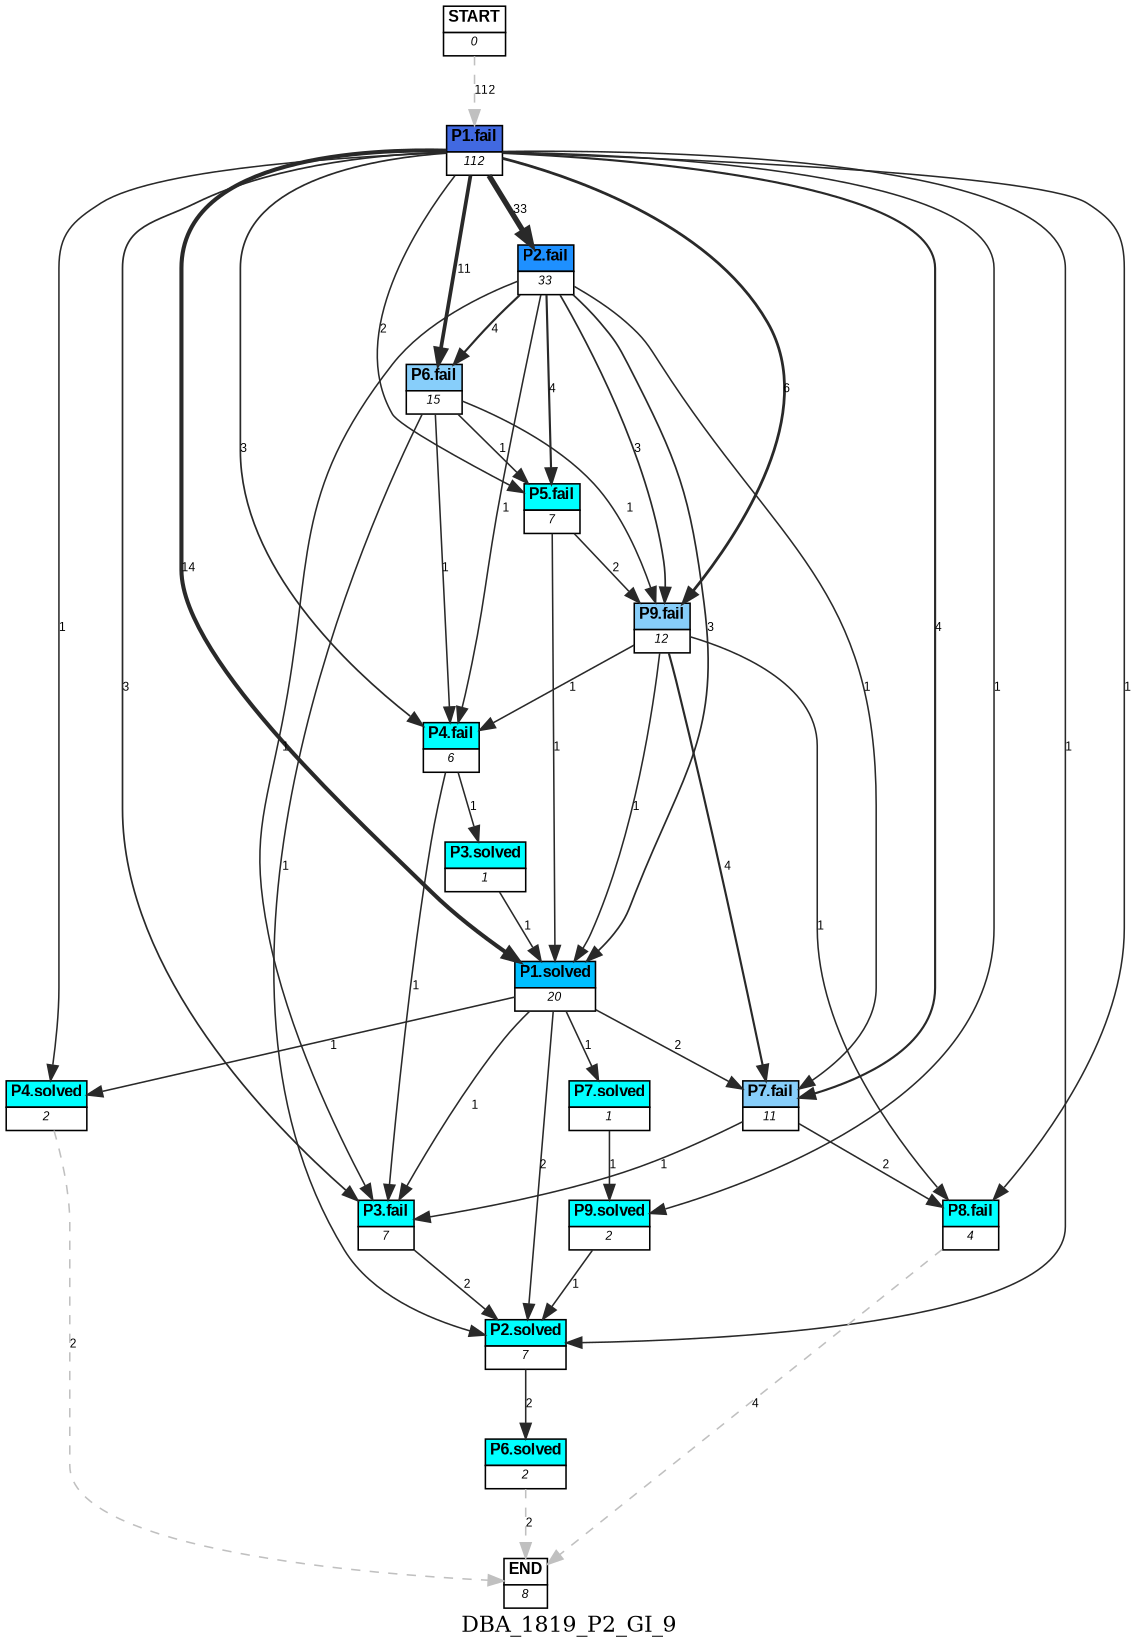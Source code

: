 digraph DBA_1819_P2_GI_9 {
	label=DBA_1819_P2_GI_9;
	dpi = 150
	size="16,11!";
	margin = 0;
"START" [shape=plain, label=<<table border="0" cellborder="1" cellspacing="0"><tr><td bgcolor="white"><FONT face="Arial" POINT-SIZE="10"><b>START</b></FONT></td></tr><tr><td bgcolor="white"><FONT face="Arial" POINT-SIZE="8"><i>0</i></FONT></td></tr></table>>]

"P1.fail" [shape=plain, label=<<table border="0" cellborder="1" cellspacing="0"><tr><td bgcolor="royalblue"><FONT face="Arial" POINT-SIZE="10"><b>P1.fail</b></FONT></td></tr><tr><td bgcolor="white"><FONT face="Arial" POINT-SIZE="8"><i>112</i></FONT></td></tr></table>>]

"P2.fail" [shape=plain, label=<<table border="0" cellborder="1" cellspacing="0"><tr><td bgcolor="dodgerblue"><FONT face="Arial" POINT-SIZE="10"><b>P2.fail</b></FONT></td></tr><tr><td bgcolor="white"><FONT face="Arial" POINT-SIZE="8"><i>33</i></FONT></td></tr></table>>]

"P6.fail" [shape=plain, label=<<table border="0" cellborder="1" cellspacing="0"><tr><td bgcolor="lightskyblue"><FONT face="Arial" POINT-SIZE="10"><b>P6.fail</b></FONT></td></tr><tr><td bgcolor="white"><FONT face="Arial" POINT-SIZE="8"><i>15</i></FONT></td></tr></table>>]

"P5.fail" [shape=plain, label=<<table border="0" cellborder="1" cellspacing="0"><tr><td bgcolor="aqua"><FONT face="Arial" POINT-SIZE="10"><b>P5.fail</b></FONT></td></tr><tr><td bgcolor="white"><FONT face="Arial" POINT-SIZE="8"><i>7</i></FONT></td></tr></table>>]

"P9.fail" [shape=plain, label=<<table border="0" cellborder="1" cellspacing="0"><tr><td bgcolor="lightskyblue"><FONT face="Arial" POINT-SIZE="10"><b>P9.fail</b></FONT></td></tr><tr><td bgcolor="white"><FONT face="Arial" POINT-SIZE="8"><i>12</i></FONT></td></tr></table>>]

"P7.fail" [shape=plain, label=<<table border="0" cellborder="1" cellspacing="0"><tr><td bgcolor="lightskyblue"><FONT face="Arial" POINT-SIZE="10"><b>P7.fail</b></FONT></td></tr><tr><td bgcolor="white"><FONT face="Arial" POINT-SIZE="8"><i>11</i></FONT></td></tr></table>>]

"P8.fail" [shape=plain, label=<<table border="0" cellborder="1" cellspacing="0"><tr><td bgcolor="aqua"><FONT face="Arial" POINT-SIZE="10"><b>P8.fail</b></FONT></td></tr><tr><td bgcolor="white"><FONT face="Arial" POINT-SIZE="8"><i>4</i></FONT></td></tr></table>>]

"P3.fail" [shape=plain, label=<<table border="0" cellborder="1" cellspacing="0"><tr><td bgcolor="aqua"><FONT face="Arial" POINT-SIZE="10"><b>P3.fail</b></FONT></td></tr><tr><td bgcolor="white"><FONT face="Arial" POINT-SIZE="8"><i>7</i></FONT></td></tr></table>>]

"P4.fail" [shape=plain, label=<<table border="0" cellborder="1" cellspacing="0"><tr><td bgcolor="aqua"><FONT face="Arial" POINT-SIZE="10"><b>P4.fail</b></FONT></td></tr><tr><td bgcolor="white"><FONT face="Arial" POINT-SIZE="8"><i>6</i></FONT></td></tr></table>>]

"P1.solved" [shape=plain, label=<<table border="0" cellborder="1" cellspacing="0"><tr><td bgcolor="deepskyblue"><FONT face="Arial" POINT-SIZE="10"><b>P1.solved</b></FONT></td></tr><tr><td bgcolor="white"><FONT face="Arial" POINT-SIZE="8"><i>20</i></FONT></td></tr></table>>]

"P2.solved" [shape=plain, label=<<table border="0" cellborder="1" cellspacing="0"><tr><td bgcolor="aqua"><FONT face="Arial" POINT-SIZE="10"><b>P2.solved</b></FONT></td></tr><tr><td bgcolor="white"><FONT face="Arial" POINT-SIZE="8"><i>7</i></FONT></td></tr></table>>]

"P4.solved" [shape=plain, label=<<table border="0" cellborder="1" cellspacing="0"><tr><td bgcolor="aqua"><FONT face="Arial" POINT-SIZE="10"><b>P4.solved</b></FONT></td></tr><tr><td bgcolor="white"><FONT face="Arial" POINT-SIZE="8"><i>2</i></FONT></td></tr></table>>]

"P3.solved" [shape=plain, label=<<table border="0" cellborder="1" cellspacing="0"><tr><td bgcolor="aqua"><FONT face="Arial" POINT-SIZE="10"><b>P3.solved</b></FONT></td></tr><tr><td bgcolor="white"><FONT face="Arial" POINT-SIZE="8"><i>1</i></FONT></td></tr></table>>]

"P6.solved" [shape=plain, label=<<table border="0" cellborder="1" cellspacing="0"><tr><td bgcolor="aqua"><FONT face="Arial" POINT-SIZE="10"><b>P6.solved</b></FONT></td></tr><tr><td bgcolor="white"><FONT face="Arial" POINT-SIZE="8"><i>2</i></FONT></td></tr></table>>]

"P7.solved" [shape=plain, label=<<table border="0" cellborder="1" cellspacing="0"><tr><td bgcolor="aqua"><FONT face="Arial" POINT-SIZE="10"><b>P7.solved</b></FONT></td></tr><tr><td bgcolor="white"><FONT face="Arial" POINT-SIZE="8"><i>1</i></FONT></td></tr></table>>]

"P9.solved" [shape=plain, label=<<table border="0" cellborder="1" cellspacing="0"><tr><td bgcolor="aqua"><FONT face="Arial" POINT-SIZE="10"><b>P9.solved</b></FONT></td></tr><tr><td bgcolor="white"><FONT face="Arial" POINT-SIZE="8"><i>2</i></FONT></td></tr></table>>]

"END" [shape=plain, label=<<table border="0" cellborder="1" cellspacing="0"><tr><td bgcolor="white"><FONT face="Arial" POINT-SIZE="10"><b>END</b></FONT></td></tr><tr><td bgcolor="white"><FONT face="Arial" POINT-SIZE="8"><i>8</i></FONT></td></tr></table>>]

"START" -> "P1.fail" [ style = dashed color=grey label ="112" labelfloat=false fontname="Arial" fontsize=8]

"P1.fail" -> "P2.fail" [ color=grey16 penwidth = "3.49650756146648"label ="33" labelfloat=false fontname="Arial" fontsize=8]

"P1.fail" -> "P6.fail" [ color=grey16 penwidth = "2.39789527279837"label ="11" labelfloat=false fontname="Arial" fontsize=8]

"P1.fail" -> "P5.fail" [ color=grey16 penwidth = "1"label ="2" labelfloat=false fontname="Arial" fontsize=8]

"P1.fail" -> "P9.fail" [ color=grey16 penwidth = "1.79175946922805"label ="6" labelfloat=false fontname="Arial" fontsize=8]

"P1.fail" -> "P7.fail" [ color=grey16 penwidth = "1.38629436111989"label ="4" labelfloat=false fontname="Arial" fontsize=8]

"P1.fail" -> "P8.fail" [ color=grey16 penwidth = "1"label ="1" labelfloat=false fontname="Arial" fontsize=8]

"P1.fail" -> "P3.fail" [ color=grey16 penwidth = "1.09861228866811"label ="3" labelfloat=false fontname="Arial" fontsize=8]

"P1.fail" -> "P4.fail" [ color=grey16 penwidth = "1.09861228866811"label ="3" labelfloat=false fontname="Arial" fontsize=8]

"P1.fail" -> "P1.solved" [ color=grey16 penwidth = "2.63905732961526"label ="14" labelfloat=false fontname="Arial" fontsize=8]

"P1.fail" -> "P2.solved" [ color=grey16 penwidth = "1"label ="1" labelfloat=false fontname="Arial" fontsize=8]

"P1.fail" -> "P4.solved" [ color=grey16 penwidth = "1"label ="1" labelfloat=false fontname="Arial" fontsize=8]

"P1.fail" -> "P9.solved" [ color=grey16 penwidth = "1"label ="1" labelfloat=false fontname="Arial" fontsize=8]

"P2.fail" -> "P6.fail" [ color=grey16 penwidth = "1.38629436111989"label ="4" labelfloat=false fontname="Arial" fontsize=8]

"P2.fail" -> "P5.fail" [ color=grey16 penwidth = "1.38629436111989"label ="4" labelfloat=false fontname="Arial" fontsize=8]

"P2.fail" -> "P9.fail" [ color=grey16 penwidth = "1.09861228866811"label ="3" labelfloat=false fontname="Arial" fontsize=8]

"P2.fail" -> "P7.fail" [ color=grey16 penwidth = "1"label ="1" labelfloat=false fontname="Arial" fontsize=8]

"P2.fail" -> "P3.fail" [ color=grey16 penwidth = "1"label ="1" labelfloat=false fontname="Arial" fontsize=8]

"P2.fail" -> "P4.fail" [ color=grey16 penwidth = "1"label ="1" labelfloat=false fontname="Arial" fontsize=8]

"P2.fail" -> "P1.solved" [ color=grey16 penwidth = "1.09861228866811"label ="3" labelfloat=false fontname="Arial" fontsize=8]

"P6.fail" -> "P5.fail" [ color=grey16 penwidth = "1"label ="1" labelfloat=false fontname="Arial" fontsize=8]

"P6.fail" -> "P9.fail" [ color=grey16 penwidth = "1"label ="1" labelfloat=false fontname="Arial" fontsize=8]

"P6.fail" -> "P4.fail" [ color=grey16 penwidth = "1"label ="1" labelfloat=false fontname="Arial" fontsize=8]

"P6.fail" -> "P2.solved" [ color=grey16 penwidth = "1"label ="1" labelfloat=false fontname="Arial" fontsize=8]

"P5.fail" -> "P9.fail" [ color=grey16 penwidth = "1"label ="2" labelfloat=false fontname="Arial" fontsize=8]

"P5.fail" -> "P1.solved" [ color=grey16 penwidth = "1"label ="1" labelfloat=false fontname="Arial" fontsize=8]

"P9.fail" -> "P7.fail" [ color=grey16 penwidth = "1.38629436111989"label ="4" labelfloat=false fontname="Arial" fontsize=8]

"P9.fail" -> "P8.fail" [ color=grey16 penwidth = "1"label ="1" labelfloat=false fontname="Arial" fontsize=8]

"P9.fail" -> "P4.fail" [ color=grey16 penwidth = "1"label ="1" labelfloat=false fontname="Arial" fontsize=8]

"P9.fail" -> "P1.solved" [ color=grey16 penwidth = "1"label ="1" labelfloat=false fontname="Arial" fontsize=8]

"P7.fail" -> "P8.fail" [ color=grey16 penwidth = "1"label ="2" labelfloat=false fontname="Arial" fontsize=8]

"P7.fail" -> "P3.fail" [ color=grey16 penwidth = "1"label ="1" labelfloat=false fontname="Arial" fontsize=8]

"P8.fail" -> "END" [ style = dashed color=grey label ="4" labelfloat=false fontname="Arial" fontsize=8]

"P3.fail" -> "P2.solved" [ color=grey16 penwidth = "1"label ="2" labelfloat=false fontname="Arial" fontsize=8]

"P4.fail" -> "P3.fail" [ color=grey16 penwidth = "1"label ="1" labelfloat=false fontname="Arial" fontsize=8]

"P4.fail" -> "P3.solved" [ color=grey16 penwidth = "1"label ="1" labelfloat=false fontname="Arial" fontsize=8]

"P1.solved" -> "P7.fail" [ color=grey16 penwidth = "1"label ="2" labelfloat=false fontname="Arial" fontsize=8]

"P1.solved" -> "P3.fail" [ color=grey16 penwidth = "1"label ="1" labelfloat=false fontname="Arial" fontsize=8]

"P1.solved" -> "P2.solved" [ color=grey16 penwidth = "1"label ="2" labelfloat=false fontname="Arial" fontsize=8]

"P1.solved" -> "P4.solved" [ color=grey16 penwidth = "1"label ="1" labelfloat=false fontname="Arial" fontsize=8]

"P1.solved" -> "P7.solved" [ color=grey16 penwidth = "1"label ="1" labelfloat=false fontname="Arial" fontsize=8]

"P2.solved" -> "P6.solved" [ color=grey16 penwidth = "1"label ="2" labelfloat=false fontname="Arial" fontsize=8]

"P4.solved" -> "END" [ style = dashed color=grey label ="2" labelfloat=false fontname="Arial" fontsize=8]

"P3.solved" -> "P1.solved" [ color=grey16 penwidth = "1"label ="1" labelfloat=false fontname="Arial" fontsize=8]

"P6.solved" -> "END" [ style = dashed color=grey label ="2" labelfloat=false fontname="Arial" fontsize=8]

"P7.solved" -> "P9.solved" [ color=grey16 penwidth = "1"label ="1" labelfloat=false fontname="Arial" fontsize=8]

"P9.solved" -> "P2.solved" [ color=grey16 penwidth = "1"label ="1" labelfloat=false fontname="Arial" fontsize=8]

}
